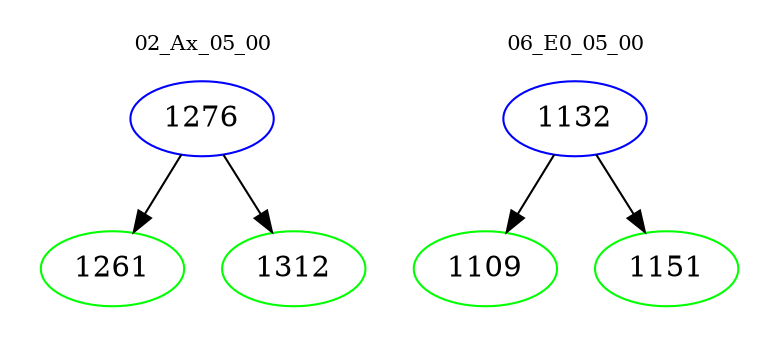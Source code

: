 digraph{
subgraph cluster_0 {
color = white
label = "02_Ax_05_00";
fontsize=10;
T0_1276 [label="1276", color="blue"]
T0_1276 -> T0_1261 [color="black"]
T0_1261 [label="1261", color="green"]
T0_1276 -> T0_1312 [color="black"]
T0_1312 [label="1312", color="green"]
}
subgraph cluster_1 {
color = white
label = "06_E0_05_00";
fontsize=10;
T1_1132 [label="1132", color="blue"]
T1_1132 -> T1_1109 [color="black"]
T1_1109 [label="1109", color="green"]
T1_1132 -> T1_1151 [color="black"]
T1_1151 [label="1151", color="green"]
}
}
